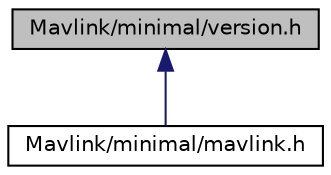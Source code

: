digraph "Mavlink/minimal/version.h"
{
  edge [fontname="Helvetica",fontsize="10",labelfontname="Helvetica",labelfontsize="10"];
  node [fontname="Helvetica",fontsize="10",shape=record];
  Node1 [label="Mavlink/minimal/version.h",height=0.2,width=0.4,color="black", fillcolor="grey75", style="filled", fontcolor="black"];
  Node1 -> Node2 [dir="back",color="midnightblue",fontsize="10",style="solid"];
  Node2 [label="Mavlink/minimal/mavlink.h",height=0.2,width=0.4,color="black", fillcolor="white", style="filled",URL="$minimal_2mavlink_8h.html",tooltip="MAVLink comm protocol built from minimal.xml. "];
}
